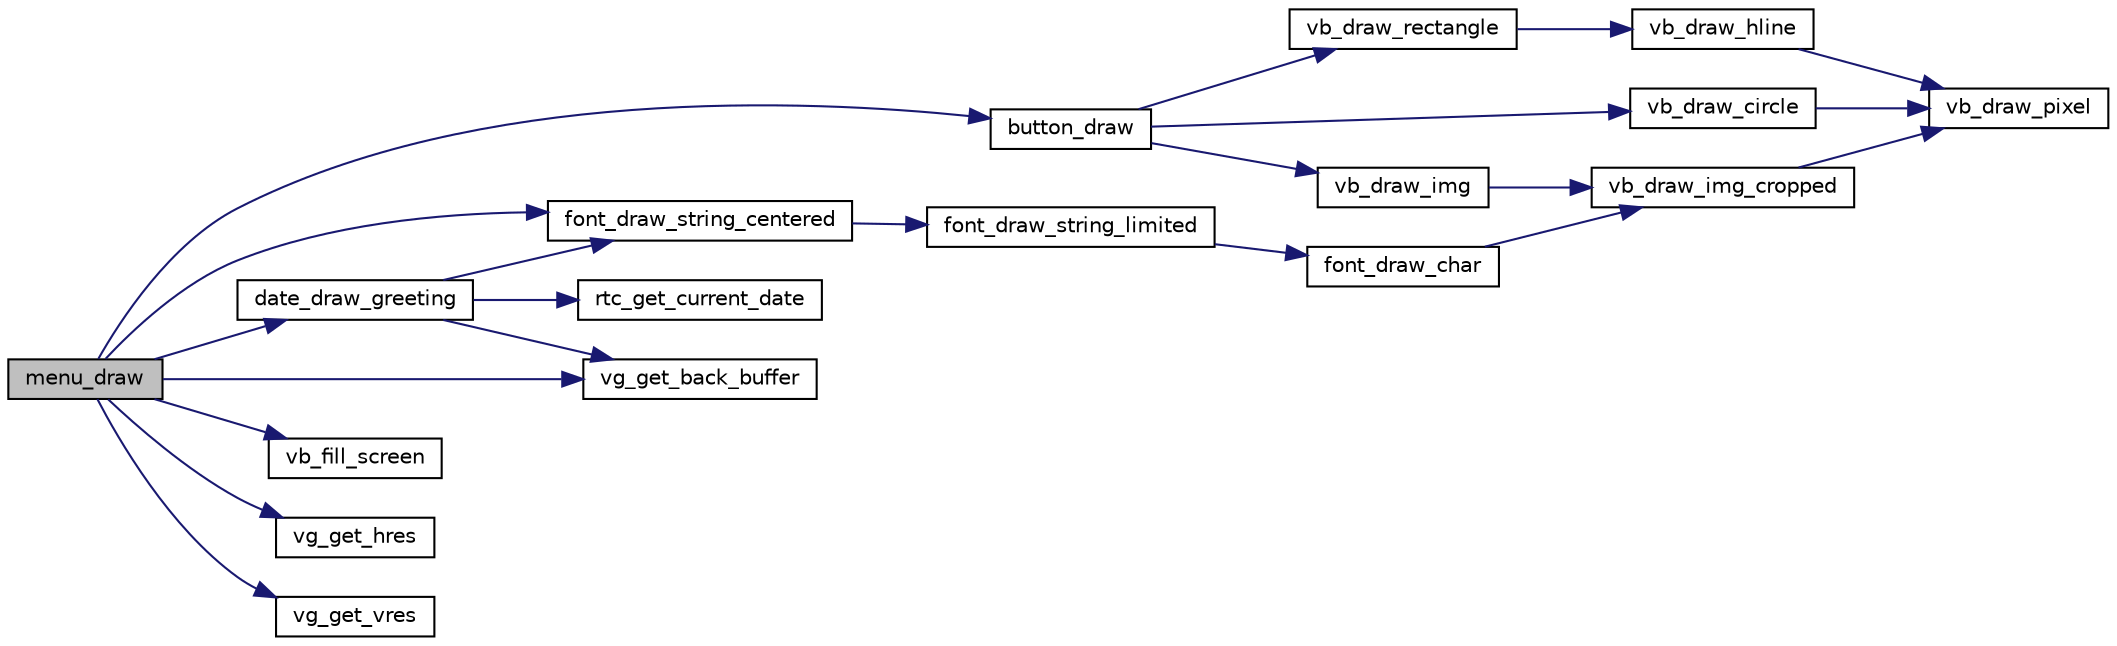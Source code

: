 digraph "menu_draw"
{
 // LATEX_PDF_SIZE
  edge [fontname="Helvetica",fontsize="10",labelfontname="Helvetica",labelfontsize="10"];
  node [fontname="Helvetica",fontsize="10",shape=record];
  rankdir="LR";
  Node1 [label="menu_draw",height=0.2,width=0.4,color="black", fillcolor="grey75", style="filled", fontcolor="black",tooltip="Draws the menu according to its state to the back buffer."];
  Node1 -> Node2 [color="midnightblue",fontsize="10",style="solid",fontname="Helvetica"];
  Node2 [label="button_draw",height=0.2,width=0.4,color="black", fillcolor="white", style="filled",URL="$group__button.html#ga5b499ecd345cc4ab20cb3194a01fc937",tooltip="Draws a given button to the given buffer."];
  Node2 -> Node3 [color="midnightblue",fontsize="10",style="solid",fontname="Helvetica"];
  Node3 [label="vb_draw_circle",height=0.2,width=0.4,color="black", fillcolor="white", style="filled",URL="$group__graphics.html#ga1b69ad0e07cfd0697a4cb9c18ba48b67",tooltip="Draws a circle in the given buffer in the given coordinates with the given radius with the given colo..."];
  Node3 -> Node4 [color="midnightblue",fontsize="10",style="solid",fontname="Helvetica"];
  Node4 [label="vb_draw_pixel",height=0.2,width=0.4,color="black", fillcolor="white", style="filled",URL="$group__graphics.html#ga257b5dac975604f70651e8764ad8acd8",tooltip="Draws a pixel in the given buffer in the given coordinates with the given color."];
  Node2 -> Node5 [color="midnightblue",fontsize="10",style="solid",fontname="Helvetica"];
  Node5 [label="vb_draw_img",height=0.2,width=0.4,color="black", fillcolor="white", style="filled",URL="$group__graphics.html#gad48647db82bcc8a80196a817c9959a40",tooltip="Draws a given xpm image in the given buffer in the given coordinates."];
  Node5 -> Node6 [color="midnightblue",fontsize="10",style="solid",fontname="Helvetica"];
  Node6 [label="vb_draw_img_cropped",height=0.2,width=0.4,color="black", fillcolor="white", style="filled",URL="$group__graphics.html#ga31260a04eb12bc7be5012378500b09b0",tooltip="Draws a portion of a given xpm image in the given buffer in the given coordinates."];
  Node6 -> Node4 [color="midnightblue",fontsize="10",style="solid",fontname="Helvetica"];
  Node2 -> Node7 [color="midnightblue",fontsize="10",style="solid",fontname="Helvetica"];
  Node7 [label="vb_draw_rectangle",height=0.2,width=0.4,color="black", fillcolor="white", style="filled",URL="$group__graphics.html#ga16484c11b9019a2395c4964fe7da3ab1",tooltip="Draws a rectangle in the given buffer in the given coordinates with the given height and width with t..."];
  Node7 -> Node8 [color="midnightblue",fontsize="10",style="solid",fontname="Helvetica"];
  Node8 [label="vb_draw_hline",height=0.2,width=0.4,color="black", fillcolor="white", style="filled",URL="$group__graphics.html#ga58454ceb710c0fca6b21c049f0cac3a6",tooltip="Draws a horizontal line in the given buffer in the given coordinates with the given color."];
  Node8 -> Node4 [color="midnightblue",fontsize="10",style="solid",fontname="Helvetica"];
  Node1 -> Node9 [color="midnightblue",fontsize="10",style="solid",fontname="Helvetica"];
  Node9 [label="date_draw_greeting",height=0.2,width=0.4,color="black", fillcolor="white", style="filled",URL="$group__date.html#gaaf00425c1e5044b7a17bb4331de4ceb8",tooltip="Draws a greeting according to the current date to the given screen coordinates."];
  Node9 -> Node10 [color="midnightblue",fontsize="10",style="solid",fontname="Helvetica"];
  Node10 [label="font_draw_string_centered",height=0.2,width=0.4,color="black", fillcolor="white", style="filled",URL="$group__font.html#ga76f55190cabfad9be834e7f9b435441d",tooltip="Draws a substring of a string centered in the given coordinates in the given buffer."];
  Node10 -> Node11 [color="midnightblue",fontsize="10",style="solid",fontname="Helvetica"];
  Node11 [label="font_draw_string_limited",height=0.2,width=0.4,color="black", fillcolor="white", style="filled",URL="$group__font.html#ga9b434230690465196da266df4141511d",tooltip="Draws a substring of a string to the given coordinates in the given buffer."];
  Node11 -> Node12 [color="midnightblue",fontsize="10",style="solid",fontname="Helvetica"];
  Node12 [label="font_draw_char",height=0.2,width=0.4,color="black", fillcolor="white", style="filled",URL="$group__font.html#gaa049c74a42572fa8713f9d08ddf42fc1",tooltip="Draws a given char to the given coordinates in the given buffer."];
  Node12 -> Node6 [color="midnightblue",fontsize="10",style="solid",fontname="Helvetica"];
  Node9 -> Node13 [color="midnightblue",fontsize="10",style="solid",fontname="Helvetica"];
  Node13 [label="rtc_get_current_date",height=0.2,width=0.4,color="black", fillcolor="white", style="filled",URL="$group__rtc.html#gac608d19e8db3bcd96930b3e4441583ec",tooltip="Gets the current date from inside the rtc module."];
  Node9 -> Node14 [color="midnightblue",fontsize="10",style="solid",fontname="Helvetica"];
  Node14 [label="vg_get_back_buffer",height=0.2,width=0.4,color="black", fillcolor="white", style="filled",URL="$group__video__gr.html#gaecb0fe68de84fcbe553f77d62b37c69b",tooltip="Gets the back buffer."];
  Node1 -> Node10 [color="midnightblue",fontsize="10",style="solid",fontname="Helvetica"];
  Node1 -> Node15 [color="midnightblue",fontsize="10",style="solid",fontname="Helvetica"];
  Node15 [label="vb_fill_screen",height=0.2,width=0.4,color="black", fillcolor="white", style="filled",URL="$group__graphics.html#ga1c6f059671dcd7284a5e4edda52ce870",tooltip="Fills the given buffer with the given color."];
  Node1 -> Node14 [color="midnightblue",fontsize="10",style="solid",fontname="Helvetica"];
  Node1 -> Node16 [color="midnightblue",fontsize="10",style="solid",fontname="Helvetica"];
  Node16 [label="vg_get_hres",height=0.2,width=0.4,color="black", fillcolor="white", style="filled",URL="$group__video__gr.html#ga03e56e930917ca4f15ea488838d513a8",tooltip="Gets the horizontal resolution of the buffer."];
  Node1 -> Node17 [color="midnightblue",fontsize="10",style="solid",fontname="Helvetica"];
  Node17 [label="vg_get_vres",height=0.2,width=0.4,color="black", fillcolor="white", style="filled",URL="$group__video__gr.html#gafa08dcecf2adbe49d6a9c28b355c68d1",tooltip="Gets the vertical resolution of the buffer."];
}
